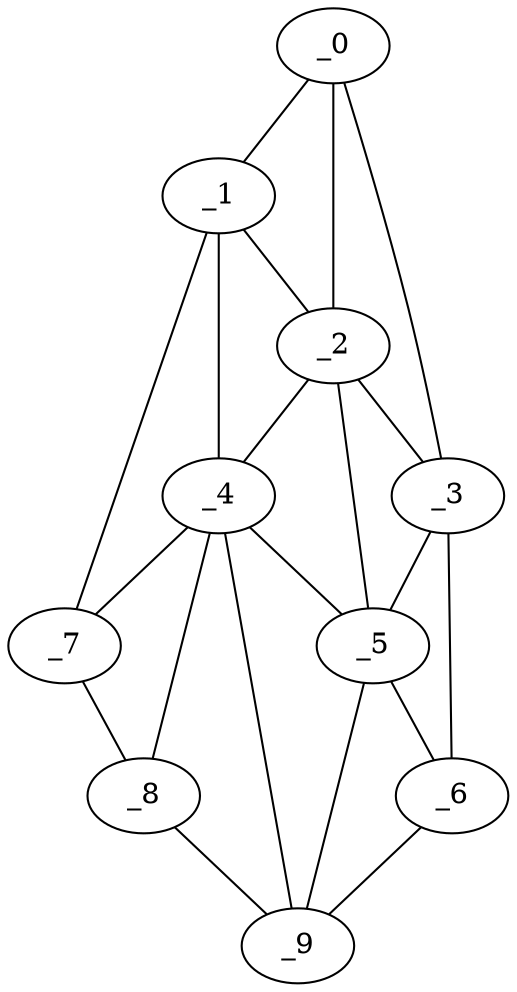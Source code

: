 graph "obj10__60.gxl" {
	_0	 [x=5,
		y=21];
	_1	 [x=62,
		y=11];
	_0 -- _1	 [valence=1];
	_2	 [x=71,
		y=48];
	_0 -- _2	 [valence=2];
	_3	 [x=71,
		y=69];
	_0 -- _3	 [valence=1];
	_1 -- _2	 [valence=2];
	_4	 [x=112,
		y=42];
	_1 -- _4	 [valence=1];
	_7	 [x=123,
		y=22];
	_1 -- _7	 [valence=1];
	_2 -- _3	 [valence=2];
	_2 -- _4	 [valence=2];
	_5	 [x=112,
		y=51];
	_2 -- _5	 [valence=1];
	_3 -- _5	 [valence=1];
	_6	 [x=120,
		y=88];
	_3 -- _6	 [valence=1];
	_4 -- _5	 [valence=1];
	_4 -- _7	 [valence=1];
	_8	 [x=123,
		y=29];
	_4 -- _8	 [valence=2];
	_9	 [x=123,
		y=58];
	_4 -- _9	 [valence=1];
	_5 -- _6	 [valence=2];
	_5 -- _9	 [valence=2];
	_6 -- _9	 [valence=1];
	_7 -- _8	 [valence=1];
	_8 -- _9	 [valence=1];
}

